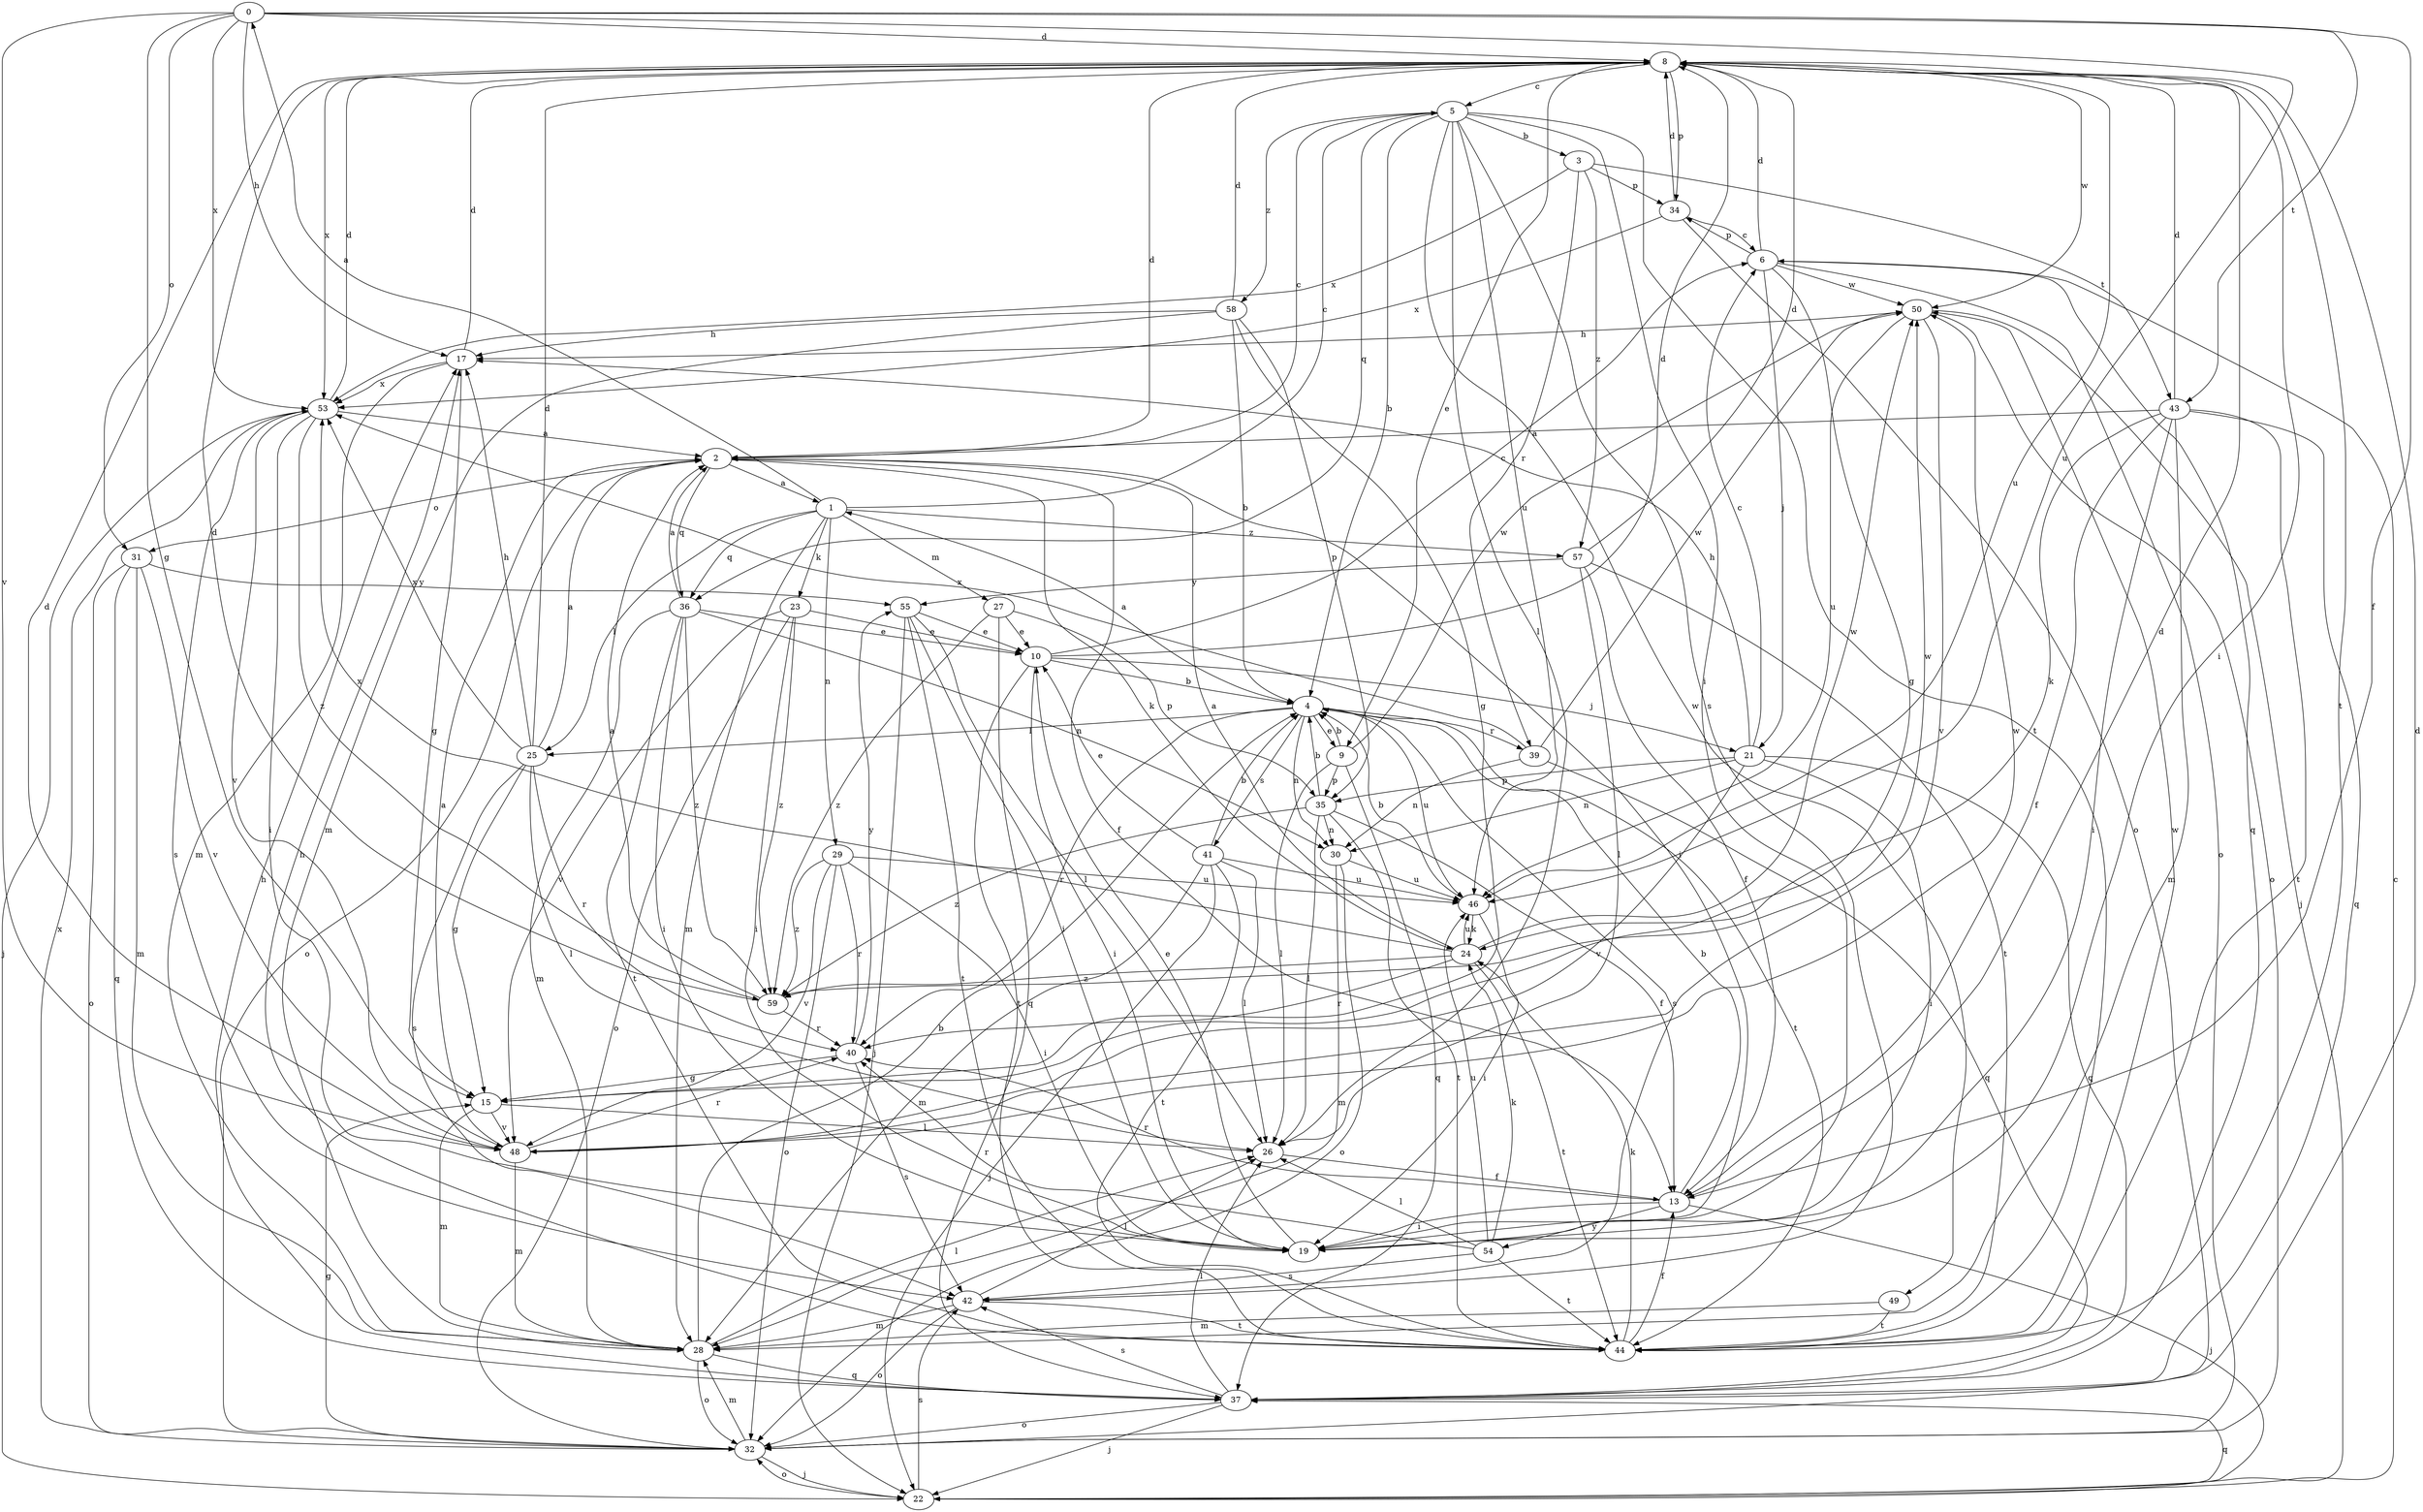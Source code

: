 strict digraph  {
0;
1;
2;
3;
4;
5;
6;
8;
9;
10;
13;
15;
17;
19;
21;
22;
23;
24;
25;
26;
27;
28;
29;
30;
31;
32;
34;
35;
36;
37;
39;
40;
41;
42;
43;
44;
46;
48;
49;
50;
53;
54;
55;
57;
58;
59;
0 -> 8  [label=d];
0 -> 13  [label=f];
0 -> 15  [label=g];
0 -> 17  [label=h];
0 -> 31  [label=o];
0 -> 43  [label=t];
0 -> 46  [label=u];
0 -> 48  [label=v];
0 -> 53  [label=x];
1 -> 0  [label=a];
1 -> 5  [label=c];
1 -> 23  [label=k];
1 -> 25  [label=l];
1 -> 27  [label=m];
1 -> 28  [label=m];
1 -> 29  [label=n];
1 -> 36  [label=q];
1 -> 57  [label=z];
2 -> 1  [label=a];
2 -> 5  [label=c];
2 -> 8  [label=d];
2 -> 13  [label=f];
2 -> 19  [label=i];
2 -> 24  [label=k];
2 -> 31  [label=o];
2 -> 32  [label=o];
2 -> 36  [label=q];
3 -> 34  [label=p];
3 -> 39  [label=r];
3 -> 43  [label=t];
3 -> 53  [label=x];
3 -> 57  [label=z];
4 -> 1  [label=a];
4 -> 9  [label=e];
4 -> 25  [label=l];
4 -> 30  [label=n];
4 -> 39  [label=r];
4 -> 40  [label=r];
4 -> 41  [label=s];
4 -> 42  [label=s];
4 -> 44  [label=t];
4 -> 46  [label=u];
5 -> 3  [label=b];
5 -> 4  [label=b];
5 -> 19  [label=i];
5 -> 26  [label=l];
5 -> 36  [label=q];
5 -> 42  [label=s];
5 -> 44  [label=t];
5 -> 46  [label=u];
5 -> 49  [label=w];
5 -> 58  [label=z];
6 -> 8  [label=d];
6 -> 15  [label=g];
6 -> 21  [label=j];
6 -> 32  [label=o];
6 -> 34  [label=p];
6 -> 37  [label=q];
6 -> 50  [label=w];
8 -> 5  [label=c];
8 -> 9  [label=e];
8 -> 19  [label=i];
8 -> 34  [label=p];
8 -> 44  [label=t];
8 -> 46  [label=u];
8 -> 50  [label=w];
8 -> 53  [label=x];
9 -> 4  [label=b];
9 -> 26  [label=l];
9 -> 35  [label=p];
9 -> 37  [label=q];
9 -> 50  [label=w];
10 -> 4  [label=b];
10 -> 6  [label=c];
10 -> 8  [label=d];
10 -> 19  [label=i];
10 -> 21  [label=j];
10 -> 44  [label=t];
13 -> 4  [label=b];
13 -> 8  [label=d];
13 -> 19  [label=i];
13 -> 22  [label=j];
13 -> 40  [label=r];
13 -> 54  [label=y];
15 -> 26  [label=l];
15 -> 28  [label=m];
15 -> 48  [label=v];
17 -> 8  [label=d];
17 -> 15  [label=g];
17 -> 28  [label=m];
17 -> 53  [label=x];
19 -> 10  [label=e];
21 -> 6  [label=c];
21 -> 17  [label=h];
21 -> 19  [label=i];
21 -> 30  [label=n];
21 -> 35  [label=p];
21 -> 37  [label=q];
21 -> 48  [label=v];
22 -> 6  [label=c];
22 -> 32  [label=o];
22 -> 37  [label=q];
22 -> 42  [label=s];
23 -> 10  [label=e];
23 -> 19  [label=i];
23 -> 32  [label=o];
23 -> 48  [label=v];
23 -> 59  [label=z];
24 -> 2  [label=a];
24 -> 40  [label=r];
24 -> 44  [label=t];
24 -> 46  [label=u];
24 -> 50  [label=w];
24 -> 53  [label=x];
24 -> 59  [label=z];
25 -> 2  [label=a];
25 -> 8  [label=d];
25 -> 15  [label=g];
25 -> 17  [label=h];
25 -> 26  [label=l];
25 -> 40  [label=r];
25 -> 42  [label=s];
25 -> 53  [label=x];
26 -> 13  [label=f];
27 -> 10  [label=e];
27 -> 35  [label=p];
27 -> 37  [label=q];
27 -> 59  [label=z];
28 -> 4  [label=b];
28 -> 26  [label=l];
28 -> 32  [label=o];
28 -> 37  [label=q];
29 -> 19  [label=i];
29 -> 32  [label=o];
29 -> 40  [label=r];
29 -> 46  [label=u];
29 -> 48  [label=v];
29 -> 59  [label=z];
30 -> 28  [label=m];
30 -> 32  [label=o];
30 -> 46  [label=u];
31 -> 28  [label=m];
31 -> 32  [label=o];
31 -> 37  [label=q];
31 -> 48  [label=v];
31 -> 55  [label=y];
32 -> 15  [label=g];
32 -> 22  [label=j];
32 -> 28  [label=m];
32 -> 53  [label=x];
34 -> 6  [label=c];
34 -> 8  [label=d];
34 -> 32  [label=o];
34 -> 53  [label=x];
35 -> 4  [label=b];
35 -> 13  [label=f];
35 -> 26  [label=l];
35 -> 30  [label=n];
35 -> 44  [label=t];
35 -> 59  [label=z];
36 -> 2  [label=a];
36 -> 10  [label=e];
36 -> 19  [label=i];
36 -> 28  [label=m];
36 -> 30  [label=n];
36 -> 44  [label=t];
36 -> 59  [label=z];
37 -> 8  [label=d];
37 -> 17  [label=h];
37 -> 22  [label=j];
37 -> 26  [label=l];
37 -> 32  [label=o];
37 -> 42  [label=s];
39 -> 30  [label=n];
39 -> 37  [label=q];
39 -> 50  [label=w];
39 -> 53  [label=x];
40 -> 15  [label=g];
40 -> 42  [label=s];
40 -> 55  [label=y];
41 -> 4  [label=b];
41 -> 10  [label=e];
41 -> 22  [label=j];
41 -> 26  [label=l];
41 -> 28  [label=m];
41 -> 44  [label=t];
41 -> 46  [label=u];
42 -> 26  [label=l];
42 -> 28  [label=m];
42 -> 32  [label=o];
42 -> 44  [label=t];
43 -> 2  [label=a];
43 -> 8  [label=d];
43 -> 13  [label=f];
43 -> 19  [label=i];
43 -> 24  [label=k];
43 -> 28  [label=m];
43 -> 37  [label=q];
43 -> 44  [label=t];
44 -> 13  [label=f];
44 -> 17  [label=h];
44 -> 24  [label=k];
44 -> 50  [label=w];
46 -> 4  [label=b];
46 -> 19  [label=i];
46 -> 24  [label=k];
48 -> 2  [label=a];
48 -> 8  [label=d];
48 -> 28  [label=m];
48 -> 40  [label=r];
48 -> 50  [label=w];
49 -> 28  [label=m];
49 -> 44  [label=t];
50 -> 17  [label=h];
50 -> 22  [label=j];
50 -> 32  [label=o];
50 -> 46  [label=u];
50 -> 48  [label=v];
53 -> 2  [label=a];
53 -> 8  [label=d];
53 -> 19  [label=i];
53 -> 22  [label=j];
53 -> 42  [label=s];
53 -> 48  [label=v];
53 -> 59  [label=z];
54 -> 24  [label=k];
54 -> 26  [label=l];
54 -> 40  [label=r];
54 -> 42  [label=s];
54 -> 44  [label=t];
54 -> 46  [label=u];
55 -> 10  [label=e];
55 -> 19  [label=i];
55 -> 22  [label=j];
55 -> 26  [label=l];
55 -> 44  [label=t];
57 -> 8  [label=d];
57 -> 13  [label=f];
57 -> 26  [label=l];
57 -> 44  [label=t];
57 -> 55  [label=y];
58 -> 4  [label=b];
58 -> 8  [label=d];
58 -> 15  [label=g];
58 -> 17  [label=h];
58 -> 28  [label=m];
58 -> 35  [label=p];
59 -> 2  [label=a];
59 -> 8  [label=d];
59 -> 40  [label=r];
59 -> 50  [label=w];
}
